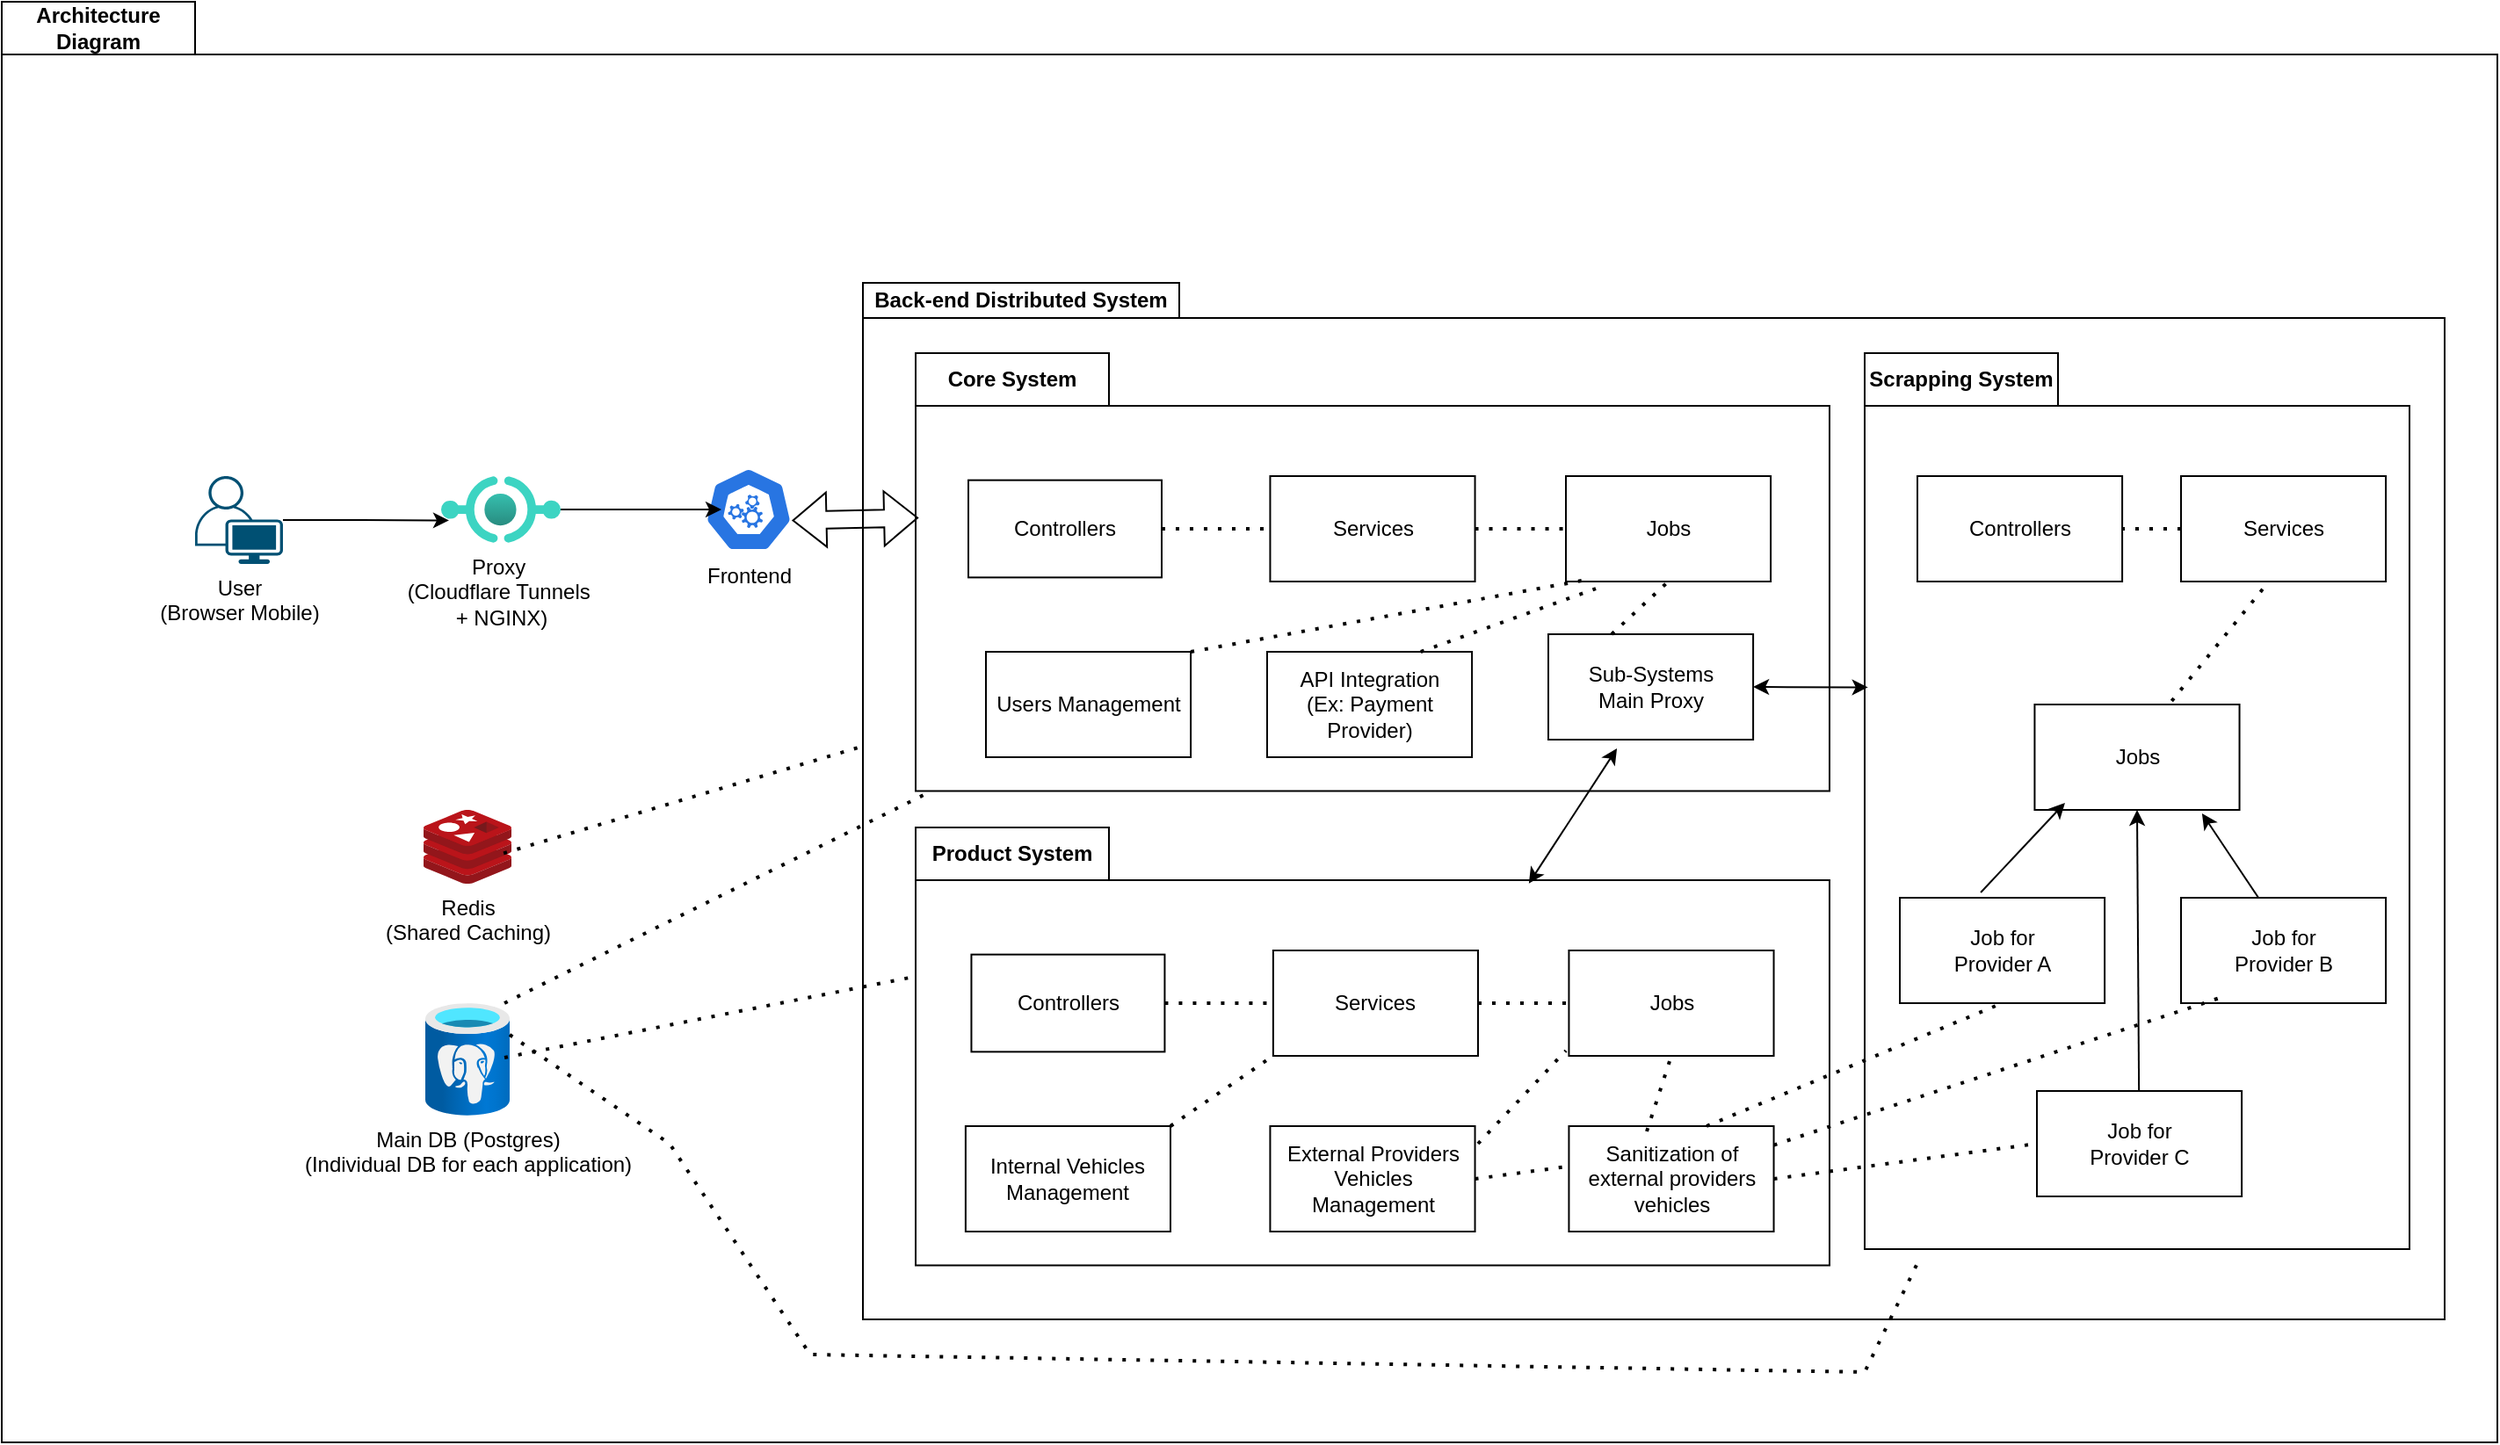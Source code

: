 <mxfile version="28.2.0">
  <diagram name="Page-1" id="0MWc6eZ2vbclLM93HybP">
    <mxGraphModel dx="1697" dy="1208" grid="1" gridSize="10" guides="1" tooltips="1" connect="1" arrows="1" fold="1" page="1" pageScale="1" pageWidth="850" pageHeight="1100" math="0" shadow="0">
      <root>
        <mxCell id="0" />
        <mxCell id="1" parent="0" />
        <mxCell id="H6I29uZ_KgA-NStEK3Jw-5" value="Architecture Diagram" style="shape=folder;fontStyle=1;tabWidth=110;tabHeight=30;tabPosition=left;html=1;boundedLbl=1;labelInHeader=1;container=1;collapsible=0;recursiveResize=0;whiteSpace=wrap;" vertex="1" parent="1">
          <mxGeometry y="130" width="1420" height="820" as="geometry" />
        </mxCell>
        <mxCell id="H6I29uZ_KgA-NStEK3Jw-7" value="User&lt;div&gt;(Browser Mobile)&lt;/div&gt;" style="points=[[0.35,0,0],[0.98,0.51,0],[1,0.71,0],[0.67,1,0],[0,0.795,0],[0,0.65,0]];verticalLabelPosition=bottom;sketch=0;html=1;verticalAlign=top;aspect=fixed;align=center;pointerEvents=1;shape=mxgraph.cisco19.user;fillColor=#005073;strokeColor=none;" vertex="1" parent="H6I29uZ_KgA-NStEK3Jw-5">
          <mxGeometry x="110" y="270" width="50" height="50" as="geometry" />
        </mxCell>
        <mxCell id="H6I29uZ_KgA-NStEK3Jw-8" value="Proxy&amp;nbsp;&lt;div&gt;(Cloudflare Tunnels&amp;nbsp;&lt;/div&gt;&lt;div&gt;+ NGINX)&lt;/div&gt;&lt;div&gt;&lt;div&gt;&lt;br&gt;&lt;/div&gt;&lt;/div&gt;" style="image;aspect=fixed;html=1;points=[];align=center;fontSize=12;image=img/lib/azure2/other/API_Proxy.svg;" vertex="1" parent="H6I29uZ_KgA-NStEK3Jw-5">
          <mxGeometry x="250" y="270" width="68" height="38" as="geometry" />
        </mxCell>
        <mxCell id="H6I29uZ_KgA-NStEK3Jw-9" style="edgeStyle=orthogonalEdgeStyle;rounded=0;orthogonalLoop=1;jettySize=auto;html=1;entryX=0.066;entryY=0.664;entryDx=0;entryDy=0;entryPerimeter=0;" edge="1" parent="H6I29uZ_KgA-NStEK3Jw-5" source="H6I29uZ_KgA-NStEK3Jw-7" target="H6I29uZ_KgA-NStEK3Jw-8">
          <mxGeometry relative="1" as="geometry" />
        </mxCell>
        <mxCell id="H6I29uZ_KgA-NStEK3Jw-11" value="Frontend" style="aspect=fixed;sketch=0;html=1;dashed=0;whitespace=wrap;verticalLabelPosition=bottom;verticalAlign=top;fillColor=#2875E2;strokeColor=#ffffff;points=[[0.005,0.63,0],[0.1,0.2,0],[0.9,0.2,0],[0.5,0,0],[0.995,0.63,0],[0.72,0.99,0],[0.5,1,0],[0.28,0.99,0]];shape=mxgraph.kubernetes.icon2;prIcon=api" vertex="1" parent="H6I29uZ_KgA-NStEK3Jw-5">
          <mxGeometry x="400" y="265" width="50" height="48" as="geometry" />
        </mxCell>
        <mxCell id="H6I29uZ_KgA-NStEK3Jw-12" style="edgeStyle=orthogonalEdgeStyle;rounded=0;orthogonalLoop=1;jettySize=auto;html=1;entryX=0.19;entryY=0.5;entryDx=0;entryDy=0;entryPerimeter=0;" edge="1" parent="H6I29uZ_KgA-NStEK3Jw-5" source="H6I29uZ_KgA-NStEK3Jw-8" target="H6I29uZ_KgA-NStEK3Jw-11">
          <mxGeometry relative="1" as="geometry" />
        </mxCell>
        <mxCell id="H6I29uZ_KgA-NStEK3Jw-13" value="Back-end Distributed System" style="shape=folder;fontStyle=1;tabWidth=180;tabHeight=20;tabPosition=left;html=1;boundedLbl=1;labelInHeader=1;container=1;collapsible=0;recursiveResize=0;whiteSpace=wrap;" vertex="1" parent="H6I29uZ_KgA-NStEK3Jw-5">
          <mxGeometry x="490" y="160" width="900" height="590" as="geometry" />
        </mxCell>
        <mxCell id="H6I29uZ_KgA-NStEK3Jw-18" value="Core System" style="shape=folder;fontStyle=1;tabWidth=110;tabHeight=30;tabPosition=left;html=1;boundedLbl=1;labelInHeader=1;container=1;collapsible=0;whiteSpace=wrap;" vertex="1" parent="H6I29uZ_KgA-NStEK3Jw-13">
          <mxGeometry x="30" y="40" width="520" height="249.25" as="geometry" />
        </mxCell>
        <mxCell id="H6I29uZ_KgA-NStEK3Jw-19" value="" style="html=1;strokeColor=none;resizeWidth=1;resizeHeight=1;fillColor=none;part=1;connectable=0;allowArrows=0;deletable=0;whiteSpace=wrap;" vertex="1" parent="H6I29uZ_KgA-NStEK3Jw-18">
          <mxGeometry width="520" height="174.475" relative="1" as="geometry">
            <mxPoint y="30" as="offset" />
          </mxGeometry>
        </mxCell>
        <mxCell id="H6I29uZ_KgA-NStEK3Jw-21" value="Controllers" style="rounded=0;whiteSpace=wrap;html=1;" vertex="1" parent="H6I29uZ_KgA-NStEK3Jw-18">
          <mxGeometry x="30" y="72.32" width="110" height="55.37" as="geometry" />
        </mxCell>
        <mxCell id="H6I29uZ_KgA-NStEK3Jw-22" value="Services" style="rounded=0;whiteSpace=wrap;html=1;" vertex="1" parent="H6I29uZ_KgA-NStEK3Jw-18">
          <mxGeometry x="201.724" y="70" width="116.552" height="60" as="geometry" />
        </mxCell>
        <mxCell id="H6I29uZ_KgA-NStEK3Jw-42" value="" style="endArrow=none;dashed=1;html=1;dashPattern=1 3;strokeWidth=2;rounded=0;exitX=1;exitY=0.5;exitDx=0;exitDy=0;entryX=0;entryY=0.5;entryDx=0;entryDy=0;" edge="1" parent="H6I29uZ_KgA-NStEK3Jw-18" source="H6I29uZ_KgA-NStEK3Jw-21" target="H6I29uZ_KgA-NStEK3Jw-22">
          <mxGeometry width="50" height="50" relative="1" as="geometry">
            <mxPoint x="150" y="130" as="sourcePoint" />
            <mxPoint x="200" y="80" as="targetPoint" />
          </mxGeometry>
        </mxCell>
        <mxCell id="H6I29uZ_KgA-NStEK3Jw-43" value="Jobs" style="rounded=0;whiteSpace=wrap;html=1;" vertex="1" parent="H6I29uZ_KgA-NStEK3Jw-18">
          <mxGeometry x="370" y="70" width="116.552" height="60" as="geometry" />
        </mxCell>
        <mxCell id="H6I29uZ_KgA-NStEK3Jw-44" value="" style="endArrow=none;dashed=1;html=1;dashPattern=1 3;strokeWidth=2;rounded=0;exitX=1;exitY=0.5;exitDx=0;exitDy=0;entryX=0;entryY=0.5;entryDx=0;entryDy=0;" edge="1" parent="H6I29uZ_KgA-NStEK3Jw-18" source="H6I29uZ_KgA-NStEK3Jw-22" target="H6I29uZ_KgA-NStEK3Jw-43">
          <mxGeometry width="50" height="50" relative="1" as="geometry">
            <mxPoint x="330" y="160" as="sourcePoint" />
            <mxPoint x="380" y="110" as="targetPoint" />
          </mxGeometry>
        </mxCell>
        <mxCell id="H6I29uZ_KgA-NStEK3Jw-45" value="Users Management" style="rounded=0;whiteSpace=wrap;html=1;" vertex="1" parent="H6I29uZ_KgA-NStEK3Jw-18">
          <mxGeometry x="40" y="170" width="116.552" height="60" as="geometry" />
        </mxCell>
        <mxCell id="H6I29uZ_KgA-NStEK3Jw-46" value="API Integration&lt;div&gt;(Ex: Payment Provider)&lt;/div&gt;" style="rounded=0;whiteSpace=wrap;html=1;" vertex="1" parent="H6I29uZ_KgA-NStEK3Jw-18">
          <mxGeometry x="200" y="170" width="116.552" height="60" as="geometry" />
        </mxCell>
        <mxCell id="H6I29uZ_KgA-NStEK3Jw-53" value="" style="endArrow=none;dashed=1;html=1;dashPattern=1 3;strokeWidth=2;rounded=0;exitX=1;exitY=0;exitDx=0;exitDy=0;entryX=0.103;entryY=0.983;entryDx=0;entryDy=0;entryPerimeter=0;" edge="1" parent="H6I29uZ_KgA-NStEK3Jw-18" source="H6I29uZ_KgA-NStEK3Jw-45" target="H6I29uZ_KgA-NStEK3Jw-43">
          <mxGeometry width="50" height="50" relative="1" as="geometry">
            <mxPoint x="160" y="170" as="sourcePoint" />
            <mxPoint x="210" y="120" as="targetPoint" />
          </mxGeometry>
        </mxCell>
        <mxCell id="H6I29uZ_KgA-NStEK3Jw-68" value="Sub-Systems&lt;div&gt;Main Proxy&lt;/div&gt;" style="rounded=0;whiteSpace=wrap;html=1;" vertex="1" parent="H6I29uZ_KgA-NStEK3Jw-18">
          <mxGeometry x="360" y="160" width="116.552" height="60" as="geometry" />
        </mxCell>
        <mxCell id="H6I29uZ_KgA-NStEK3Jw-78" value="" style="endArrow=none;dashed=1;html=1;dashPattern=1 3;strokeWidth=2;rounded=0;exitX=0.75;exitY=0;exitDx=0;exitDy=0;entryX=0.146;entryY=1.067;entryDx=0;entryDy=0;entryPerimeter=0;" edge="1" parent="H6I29uZ_KgA-NStEK3Jw-18" source="H6I29uZ_KgA-NStEK3Jw-46" target="H6I29uZ_KgA-NStEK3Jw-43">
          <mxGeometry width="50" height="50" relative="1" as="geometry">
            <mxPoint x="310" y="180" as="sourcePoint" />
            <mxPoint x="360" y="130" as="targetPoint" />
          </mxGeometry>
        </mxCell>
        <mxCell id="H6I29uZ_KgA-NStEK3Jw-79" value="" style="endArrow=none;dashed=1;html=1;dashPattern=1 3;strokeWidth=2;rounded=0;entryX=0.5;entryY=1;entryDx=0;entryDy=0;exitX=0.309;exitY=0;exitDx=0;exitDy=0;exitPerimeter=0;" edge="1" parent="H6I29uZ_KgA-NStEK3Jw-18" source="H6I29uZ_KgA-NStEK3Jw-68" target="H6I29uZ_KgA-NStEK3Jw-43">
          <mxGeometry width="50" height="50" relative="1" as="geometry">
            <mxPoint x="390" y="190" as="sourcePoint" />
            <mxPoint x="440" y="140" as="targetPoint" />
          </mxGeometry>
        </mxCell>
        <mxCell id="H6I29uZ_KgA-NStEK3Jw-27" value="Product System" style="shape=folder;fontStyle=1;tabWidth=110;tabHeight=30;tabPosition=left;html=1;boundedLbl=1;labelInHeader=1;container=1;collapsible=0;whiteSpace=wrap;" vertex="1" parent="H6I29uZ_KgA-NStEK3Jw-13">
          <mxGeometry x="30" y="310" width="520" height="249.25" as="geometry" />
        </mxCell>
        <mxCell id="H6I29uZ_KgA-NStEK3Jw-28" value="" style="html=1;strokeColor=none;resizeWidth=1;resizeHeight=1;fillColor=none;part=1;connectable=0;allowArrows=0;deletable=0;whiteSpace=wrap;" vertex="1" parent="H6I29uZ_KgA-NStEK3Jw-27">
          <mxGeometry width="520" height="174.475" relative="1" as="geometry">
            <mxPoint y="30" as="offset" />
          </mxGeometry>
        </mxCell>
        <mxCell id="H6I29uZ_KgA-NStEK3Jw-48" value="Controllers" style="rounded=0;whiteSpace=wrap;html=1;" vertex="1" parent="H6I29uZ_KgA-NStEK3Jw-27">
          <mxGeometry x="31.72" y="72.32" width="110" height="55.37" as="geometry" />
        </mxCell>
        <mxCell id="H6I29uZ_KgA-NStEK3Jw-49" value="Services" style="rounded=0;whiteSpace=wrap;html=1;" vertex="1" parent="H6I29uZ_KgA-NStEK3Jw-27">
          <mxGeometry x="203.444" y="70" width="116.552" height="60" as="geometry" />
        </mxCell>
        <mxCell id="H6I29uZ_KgA-NStEK3Jw-50" value="" style="endArrow=none;dashed=1;html=1;dashPattern=1 3;strokeWidth=2;rounded=0;exitX=1;exitY=0.5;exitDx=0;exitDy=0;entryX=0;entryY=0.5;entryDx=0;entryDy=0;" edge="1" parent="H6I29uZ_KgA-NStEK3Jw-27" source="H6I29uZ_KgA-NStEK3Jw-48" target="H6I29uZ_KgA-NStEK3Jw-49">
          <mxGeometry width="50" height="50" relative="1" as="geometry">
            <mxPoint x="151.72" y="130" as="sourcePoint" />
            <mxPoint x="201.72" y="80" as="targetPoint" />
          </mxGeometry>
        </mxCell>
        <mxCell id="H6I29uZ_KgA-NStEK3Jw-51" value="Jobs" style="rounded=0;whiteSpace=wrap;html=1;" vertex="1" parent="H6I29uZ_KgA-NStEK3Jw-27">
          <mxGeometry x="371.72" y="70" width="116.552" height="60" as="geometry" />
        </mxCell>
        <mxCell id="H6I29uZ_KgA-NStEK3Jw-52" value="" style="endArrow=none;dashed=1;html=1;dashPattern=1 3;strokeWidth=2;rounded=0;exitX=1;exitY=0.5;exitDx=0;exitDy=0;entryX=0;entryY=0.5;entryDx=0;entryDy=0;" edge="1" parent="H6I29uZ_KgA-NStEK3Jw-27" source="H6I29uZ_KgA-NStEK3Jw-49" target="H6I29uZ_KgA-NStEK3Jw-51">
          <mxGeometry width="50" height="50" relative="1" as="geometry">
            <mxPoint x="331.72" y="160" as="sourcePoint" />
            <mxPoint x="381.72" y="110" as="targetPoint" />
          </mxGeometry>
        </mxCell>
        <mxCell id="H6I29uZ_KgA-NStEK3Jw-54" value="Internal Vehicles Management" style="rounded=0;whiteSpace=wrap;html=1;" vertex="1" parent="H6I29uZ_KgA-NStEK3Jw-27">
          <mxGeometry x="28.44" y="170" width="116.552" height="60" as="geometry" />
        </mxCell>
        <mxCell id="H6I29uZ_KgA-NStEK3Jw-69" value="External Providers Vehicles Management" style="rounded=0;whiteSpace=wrap;html=1;" vertex="1" parent="H6I29uZ_KgA-NStEK3Jw-27">
          <mxGeometry x="201.72" y="170" width="116.552" height="60" as="geometry" />
        </mxCell>
        <mxCell id="H6I29uZ_KgA-NStEK3Jw-70" value="Sanitization of external providers vehicles" style="rounded=0;whiteSpace=wrap;html=1;" vertex="1" parent="H6I29uZ_KgA-NStEK3Jw-27">
          <mxGeometry x="371.72" y="170" width="116.552" height="60" as="geometry" />
        </mxCell>
        <mxCell id="H6I29uZ_KgA-NStEK3Jw-71" value="" style="endArrow=none;dashed=1;html=1;dashPattern=1 3;strokeWidth=2;rounded=0;exitX=1;exitY=0;exitDx=0;exitDy=0;entryX=0;entryY=1;entryDx=0;entryDy=0;" edge="1" parent="H6I29uZ_KgA-NStEK3Jw-27" source="H6I29uZ_KgA-NStEK3Jw-54" target="H6I29uZ_KgA-NStEK3Jw-49">
          <mxGeometry width="50" height="50" relative="1" as="geometry">
            <mxPoint x="170" y="170" as="sourcePoint" />
            <mxPoint x="220" y="120" as="targetPoint" />
          </mxGeometry>
        </mxCell>
        <mxCell id="H6I29uZ_KgA-NStEK3Jw-72" value="" style="endArrow=none;dashed=1;html=1;dashPattern=1 3;strokeWidth=2;rounded=0;exitX=1;exitY=0.5;exitDx=0;exitDy=0;entryX=-0.006;entryY=0.383;entryDx=0;entryDy=0;entryPerimeter=0;" edge="1" parent="H6I29uZ_KgA-NStEK3Jw-27" source="H6I29uZ_KgA-NStEK3Jw-69" target="H6I29uZ_KgA-NStEK3Jw-70">
          <mxGeometry width="50" height="50" relative="1" as="geometry">
            <mxPoint x="310" y="180" as="sourcePoint" />
            <mxPoint x="360" y="130" as="targetPoint" />
          </mxGeometry>
        </mxCell>
        <mxCell id="H6I29uZ_KgA-NStEK3Jw-76" value="" style="endArrow=none;dashed=1;html=1;dashPattern=1 3;strokeWidth=2;rounded=0;" edge="1" parent="H6I29uZ_KgA-NStEK3Jw-27">
          <mxGeometry width="50" height="50" relative="1" as="geometry">
            <mxPoint x="320" y="180" as="sourcePoint" />
            <mxPoint x="370" y="127" as="targetPoint" />
          </mxGeometry>
        </mxCell>
        <mxCell id="H6I29uZ_KgA-NStEK3Jw-77" value="" style="endArrow=none;dashed=1;html=1;dashPattern=1 3;strokeWidth=2;rounded=0;entryX=0.5;entryY=1;entryDx=0;entryDy=0;exitX=0.38;exitY=0.05;exitDx=0;exitDy=0;exitPerimeter=0;" edge="1" parent="H6I29uZ_KgA-NStEK3Jw-27" source="H6I29uZ_KgA-NStEK3Jw-70" target="H6I29uZ_KgA-NStEK3Jw-51">
          <mxGeometry width="50" height="50" relative="1" as="geometry">
            <mxPoint x="400" y="200" as="sourcePoint" />
            <mxPoint x="450" y="150" as="targetPoint" />
          </mxGeometry>
        </mxCell>
        <mxCell id="H6I29uZ_KgA-NStEK3Jw-31" value="Scrapping System" style="shape=folder;fontStyle=1;tabWidth=110;tabHeight=30;tabPosition=left;html=1;boundedLbl=1;labelInHeader=1;container=1;collapsible=0;whiteSpace=wrap;" vertex="1" parent="H6I29uZ_KgA-NStEK3Jw-13">
          <mxGeometry x="570" y="40" width="310" height="510" as="geometry" />
        </mxCell>
        <mxCell id="H6I29uZ_KgA-NStEK3Jw-32" value="" style="html=1;strokeColor=none;resizeWidth=1;resizeHeight=1;fillColor=none;part=1;connectable=0;allowArrows=0;deletable=0;whiteSpace=wrap;" vertex="1" parent="H6I29uZ_KgA-NStEK3Jw-31">
          <mxGeometry width="310.0" height="357" relative="1" as="geometry">
            <mxPoint y="30" as="offset" />
          </mxGeometry>
        </mxCell>
        <mxCell id="H6I29uZ_KgA-NStEK3Jw-56" value="Services" style="rounded=0;whiteSpace=wrap;html=1;" vertex="1" parent="H6I29uZ_KgA-NStEK3Jw-31">
          <mxGeometry x="180" y="70" width="116.552" height="60" as="geometry" />
        </mxCell>
        <mxCell id="H6I29uZ_KgA-NStEK3Jw-55" value="Controllers" style="rounded=0;whiteSpace=wrap;html=1;" vertex="1" parent="H6I29uZ_KgA-NStEK3Jw-31">
          <mxGeometry x="30" y="70" width="116.552" height="60" as="geometry" />
        </mxCell>
        <mxCell id="H6I29uZ_KgA-NStEK3Jw-58" value="" style="endArrow=none;dashed=1;html=1;dashPattern=1 3;strokeWidth=2;rounded=0;entryX=1;entryY=0.5;entryDx=0;entryDy=0;exitX=0;exitY=0.5;exitDx=0;exitDy=0;" edge="1" parent="H6I29uZ_KgA-NStEK3Jw-31" source="H6I29uZ_KgA-NStEK3Jw-56" target="H6I29uZ_KgA-NStEK3Jw-55">
          <mxGeometry width="50" height="50" relative="1" as="geometry">
            <mxPoint x="245" y="130" as="sourcePoint" />
            <mxPoint x="150" y="180" as="targetPoint" />
          </mxGeometry>
        </mxCell>
        <mxCell id="H6I29uZ_KgA-NStEK3Jw-59" value="Jobs" style="rounded=0;whiteSpace=wrap;html=1;" vertex="1" parent="H6I29uZ_KgA-NStEK3Jw-31">
          <mxGeometry x="96.72" y="200" width="116.552" height="60" as="geometry" />
        </mxCell>
        <mxCell id="H6I29uZ_KgA-NStEK3Jw-61" value="" style="endArrow=none;dashed=1;html=1;dashPattern=1 3;strokeWidth=2;rounded=0;exitX=0.669;exitY=-0.033;exitDx=0;exitDy=0;exitPerimeter=0;" edge="1" parent="H6I29uZ_KgA-NStEK3Jw-31" source="H6I29uZ_KgA-NStEK3Jw-59">
          <mxGeometry width="50" height="50" relative="1" as="geometry">
            <mxPoint x="180" y="180" as="sourcePoint" />
            <mxPoint x="230" y="130" as="targetPoint" />
          </mxGeometry>
        </mxCell>
        <mxCell id="H6I29uZ_KgA-NStEK3Jw-62" value="Job for&lt;div&gt;Provider A&lt;/div&gt;" style="rounded=0;whiteSpace=wrap;html=1;" vertex="1" parent="H6I29uZ_KgA-NStEK3Jw-31">
          <mxGeometry x="20" y="310" width="116.552" height="60" as="geometry" />
        </mxCell>
        <mxCell id="H6I29uZ_KgA-NStEK3Jw-63" value="Job for&lt;div&gt;Provider B&lt;/div&gt;" style="rounded=0;whiteSpace=wrap;html=1;" vertex="1" parent="H6I29uZ_KgA-NStEK3Jw-31">
          <mxGeometry x="180" y="310" width="116.552" height="60" as="geometry" />
        </mxCell>
        <mxCell id="H6I29uZ_KgA-NStEK3Jw-64" value="Job for&lt;div&gt;Provider C&lt;/div&gt;" style="rounded=0;whiteSpace=wrap;html=1;" vertex="1" parent="H6I29uZ_KgA-NStEK3Jw-31">
          <mxGeometry x="98" y="420" width="116.552" height="60" as="geometry" />
        </mxCell>
        <mxCell id="H6I29uZ_KgA-NStEK3Jw-80" value="" style="endArrow=classic;html=1;rounded=0;entryX=0.5;entryY=1;entryDx=0;entryDy=0;" edge="1" parent="H6I29uZ_KgA-NStEK3Jw-31" source="H6I29uZ_KgA-NStEK3Jw-64" target="H6I29uZ_KgA-NStEK3Jw-59">
          <mxGeometry width="50" height="50" relative="1" as="geometry">
            <mxPoint x="110" y="330" as="sourcePoint" />
            <mxPoint x="160" y="280" as="targetPoint" />
          </mxGeometry>
        </mxCell>
        <mxCell id="H6I29uZ_KgA-NStEK3Jw-81" value="" style="endArrow=classic;html=1;rounded=0;entryX=0.148;entryY=0.933;entryDx=0;entryDy=0;entryPerimeter=0;exitX=0.395;exitY=-0.05;exitDx=0;exitDy=0;exitPerimeter=0;" edge="1" parent="H6I29uZ_KgA-NStEK3Jw-31" source="H6I29uZ_KgA-NStEK3Jw-62" target="H6I29uZ_KgA-NStEK3Jw-59">
          <mxGeometry width="50" height="50" relative="1" as="geometry">
            <mxPoint x="70" y="320" as="sourcePoint" />
            <mxPoint x="120" y="270" as="targetPoint" />
          </mxGeometry>
        </mxCell>
        <mxCell id="H6I29uZ_KgA-NStEK3Jw-82" value="" style="endArrow=classic;html=1;rounded=0;exitX=0.378;exitY=0;exitDx=0;exitDy=0;exitPerimeter=0;entryX=0.817;entryY=1.033;entryDx=0;entryDy=0;entryPerimeter=0;" edge="1" parent="H6I29uZ_KgA-NStEK3Jw-31" source="H6I29uZ_KgA-NStEK3Jw-63" target="H6I29uZ_KgA-NStEK3Jw-59">
          <mxGeometry width="50" height="50" relative="1" as="geometry">
            <mxPoint x="230" y="300" as="sourcePoint" />
            <mxPoint x="280" y="250" as="targetPoint" />
          </mxGeometry>
        </mxCell>
        <mxCell id="H6I29uZ_KgA-NStEK3Jw-73" value="" style="endArrow=classic;startArrow=classic;html=1;rounded=0;exitX=0.671;exitY=0.128;exitDx=0;exitDy=0;exitPerimeter=0;entryX=0.335;entryY=1.083;entryDx=0;entryDy=0;entryPerimeter=0;" edge="1" parent="H6I29uZ_KgA-NStEK3Jw-13" source="H6I29uZ_KgA-NStEK3Jw-27" target="H6I29uZ_KgA-NStEK3Jw-68">
          <mxGeometry width="50" height="50" relative="1" as="geometry">
            <mxPoint x="430" y="320" as="sourcePoint" />
            <mxPoint x="480" y="270" as="targetPoint" />
          </mxGeometry>
        </mxCell>
        <mxCell id="H6I29uZ_KgA-NStEK3Jw-74" value="" style="endArrow=classic;startArrow=classic;html=1;rounded=0;entryX=0.006;entryY=0.373;entryDx=0;entryDy=0;entryPerimeter=0;exitX=1;exitY=0.5;exitDx=0;exitDy=0;" edge="1" parent="H6I29uZ_KgA-NStEK3Jw-13" source="H6I29uZ_KgA-NStEK3Jw-68" target="H6I29uZ_KgA-NStEK3Jw-31">
          <mxGeometry width="50" height="50" relative="1" as="geometry">
            <mxPoint x="510" y="230" as="sourcePoint" />
            <mxPoint x="560" y="180" as="targetPoint" />
          </mxGeometry>
        </mxCell>
        <mxCell id="H6I29uZ_KgA-NStEK3Jw-83" value="" style="endArrow=none;dashed=1;html=1;dashPattern=1 3;strokeWidth=2;rounded=0;entryX=0;entryY=0.5;entryDx=0;entryDy=0;exitX=1;exitY=0.5;exitDx=0;exitDy=0;" edge="1" parent="H6I29uZ_KgA-NStEK3Jw-13" source="H6I29uZ_KgA-NStEK3Jw-70" target="H6I29uZ_KgA-NStEK3Jw-64">
          <mxGeometry width="50" height="50" relative="1" as="geometry">
            <mxPoint x="630" y="540" as="sourcePoint" />
            <mxPoint x="680" y="490" as="targetPoint" />
          </mxGeometry>
        </mxCell>
        <mxCell id="H6I29uZ_KgA-NStEK3Jw-84" value="" style="endArrow=none;dashed=1;html=1;dashPattern=1 3;strokeWidth=2;rounded=0;entryX=0.5;entryY=1;entryDx=0;entryDy=0;exitX=0.672;exitY=0;exitDx=0;exitDy=0;exitPerimeter=0;" edge="1" parent="H6I29uZ_KgA-NStEK3Jw-13" source="H6I29uZ_KgA-NStEK3Jw-70" target="H6I29uZ_KgA-NStEK3Jw-62">
          <mxGeometry width="50" height="50" relative="1" as="geometry">
            <mxPoint x="620" y="480" as="sourcePoint" />
            <mxPoint x="670" y="430" as="targetPoint" />
          </mxGeometry>
        </mxCell>
        <mxCell id="H6I29uZ_KgA-NStEK3Jw-85" value="" style="endArrow=none;dashed=1;html=1;dashPattern=1 3;strokeWidth=2;rounded=0;entryX=0.189;entryY=0.95;entryDx=0;entryDy=0;entryPerimeter=0;" edge="1" parent="H6I29uZ_KgA-NStEK3Jw-13" source="H6I29uZ_KgA-NStEK3Jw-70" target="H6I29uZ_KgA-NStEK3Jw-63">
          <mxGeometry width="50" height="50" relative="1" as="geometry">
            <mxPoint x="610" y="490" as="sourcePoint" />
            <mxPoint x="660" y="440" as="targetPoint" />
          </mxGeometry>
        </mxCell>
        <mxCell id="H6I29uZ_KgA-NStEK3Jw-17" value="" style="shape=flexArrow;endArrow=classic;startArrow=classic;html=1;rounded=0;exitX=0.995;exitY=0.63;exitDx=0;exitDy=0;exitPerimeter=0;entryX=0.003;entryY=0.376;entryDx=0;entryDy=0;entryPerimeter=0;" edge="1" parent="H6I29uZ_KgA-NStEK3Jw-5" source="H6I29uZ_KgA-NStEK3Jw-11" target="H6I29uZ_KgA-NStEK3Jw-18">
          <mxGeometry width="100" height="100" relative="1" as="geometry">
            <mxPoint x="690" y="440" as="sourcePoint" />
            <mxPoint x="590.25" y="295.24" as="targetPoint" />
          </mxGeometry>
        </mxCell>
        <mxCell id="H6I29uZ_KgA-NStEK3Jw-33" value="&lt;div&gt;Redis&lt;/div&gt;&lt;div&gt;(Shared Caching)&lt;/div&gt;" style="image;sketch=0;aspect=fixed;html=1;points=[];align=center;fontSize=12;image=img/lib/mscae/Cache_Redis_Product.svg;" vertex="1" parent="H6I29uZ_KgA-NStEK3Jw-5">
          <mxGeometry x="240" y="460" width="50" height="42" as="geometry" />
        </mxCell>
        <mxCell id="H6I29uZ_KgA-NStEK3Jw-35" value="" style="endArrow=none;dashed=1;html=1;dashPattern=1 3;strokeWidth=2;rounded=0;exitX=0.911;exitY=0.587;exitDx=0;exitDy=0;exitPerimeter=0;entryX=0;entryY=0.447;entryDx=0;entryDy=0;entryPerimeter=0;" edge="1" parent="H6I29uZ_KgA-NStEK3Jw-5" source="H6I29uZ_KgA-NStEK3Jw-33" target="H6I29uZ_KgA-NStEK3Jw-13">
          <mxGeometry width="50" height="50" relative="1" as="geometry">
            <mxPoint x="370" y="500" as="sourcePoint" />
            <mxPoint x="420" y="450" as="targetPoint" />
          </mxGeometry>
        </mxCell>
        <mxCell id="H6I29uZ_KgA-NStEK3Jw-37" value="Main DB (Postgres)&lt;div&gt;(Individual DB for each application)&lt;/div&gt;" style="image;aspect=fixed;html=1;points=[];align=center;fontSize=12;image=img/lib/azure2/databases/Azure_Database_PostgreSQL_Server.svg;" vertex="1" parent="H6I29uZ_KgA-NStEK3Jw-5">
          <mxGeometry x="241" y="570" width="48" height="64" as="geometry" />
        </mxCell>
        <mxCell id="H6I29uZ_KgA-NStEK3Jw-38" value="" style="endArrow=none;dashed=1;html=1;dashPattern=1 3;strokeWidth=2;rounded=0;exitX=0.938;exitY=0.484;exitDx=0;exitDy=0;exitPerimeter=0;entryX=0;entryY=0;entryDx=0;entryDy=84.812;entryPerimeter=0;" edge="1" parent="H6I29uZ_KgA-NStEK3Jw-5" source="H6I29uZ_KgA-NStEK3Jw-37" target="H6I29uZ_KgA-NStEK3Jw-27">
          <mxGeometry width="50" height="50" relative="1" as="geometry">
            <mxPoint x="340" y="610" as="sourcePoint" />
            <mxPoint x="390" y="560" as="targetPoint" />
          </mxGeometry>
        </mxCell>
        <mxCell id="H6I29uZ_KgA-NStEK3Jw-39" value="" style="endArrow=none;dashed=1;html=1;dashPattern=1 3;strokeWidth=2;rounded=0;exitX=0.938;exitY=0;exitDx=0;exitDy=0;exitPerimeter=0;" edge="1" parent="H6I29uZ_KgA-NStEK3Jw-5" source="H6I29uZ_KgA-NStEK3Jw-37" target="H6I29uZ_KgA-NStEK3Jw-18">
          <mxGeometry width="50" height="50" relative="1" as="geometry">
            <mxPoint x="390" y="510" as="sourcePoint" />
            <mxPoint x="440" y="460" as="targetPoint" />
          </mxGeometry>
        </mxCell>
        <mxCell id="H6I29uZ_KgA-NStEK3Jw-40" value="" style="endArrow=none;dashed=1;html=1;dashPattern=1 3;strokeWidth=2;rounded=0;entryX=0.103;entryY=1.008;entryDx=0;entryDy=0;entryPerimeter=0;exitX=1;exitY=0.281;exitDx=0;exitDy=0;exitPerimeter=0;" edge="1" parent="H6I29uZ_KgA-NStEK3Jw-5" source="H6I29uZ_KgA-NStEK3Jw-37" target="H6I29uZ_KgA-NStEK3Jw-31">
          <mxGeometry width="50" height="50" relative="1" as="geometry">
            <mxPoint x="670" y="540" as="sourcePoint" />
            <mxPoint x="720" y="490" as="targetPoint" />
            <Array as="points">
              <mxPoint x="380" y="650" />
              <mxPoint x="460" y="770" />
              <mxPoint x="1060" y="780" />
            </Array>
          </mxGeometry>
        </mxCell>
      </root>
    </mxGraphModel>
  </diagram>
</mxfile>
